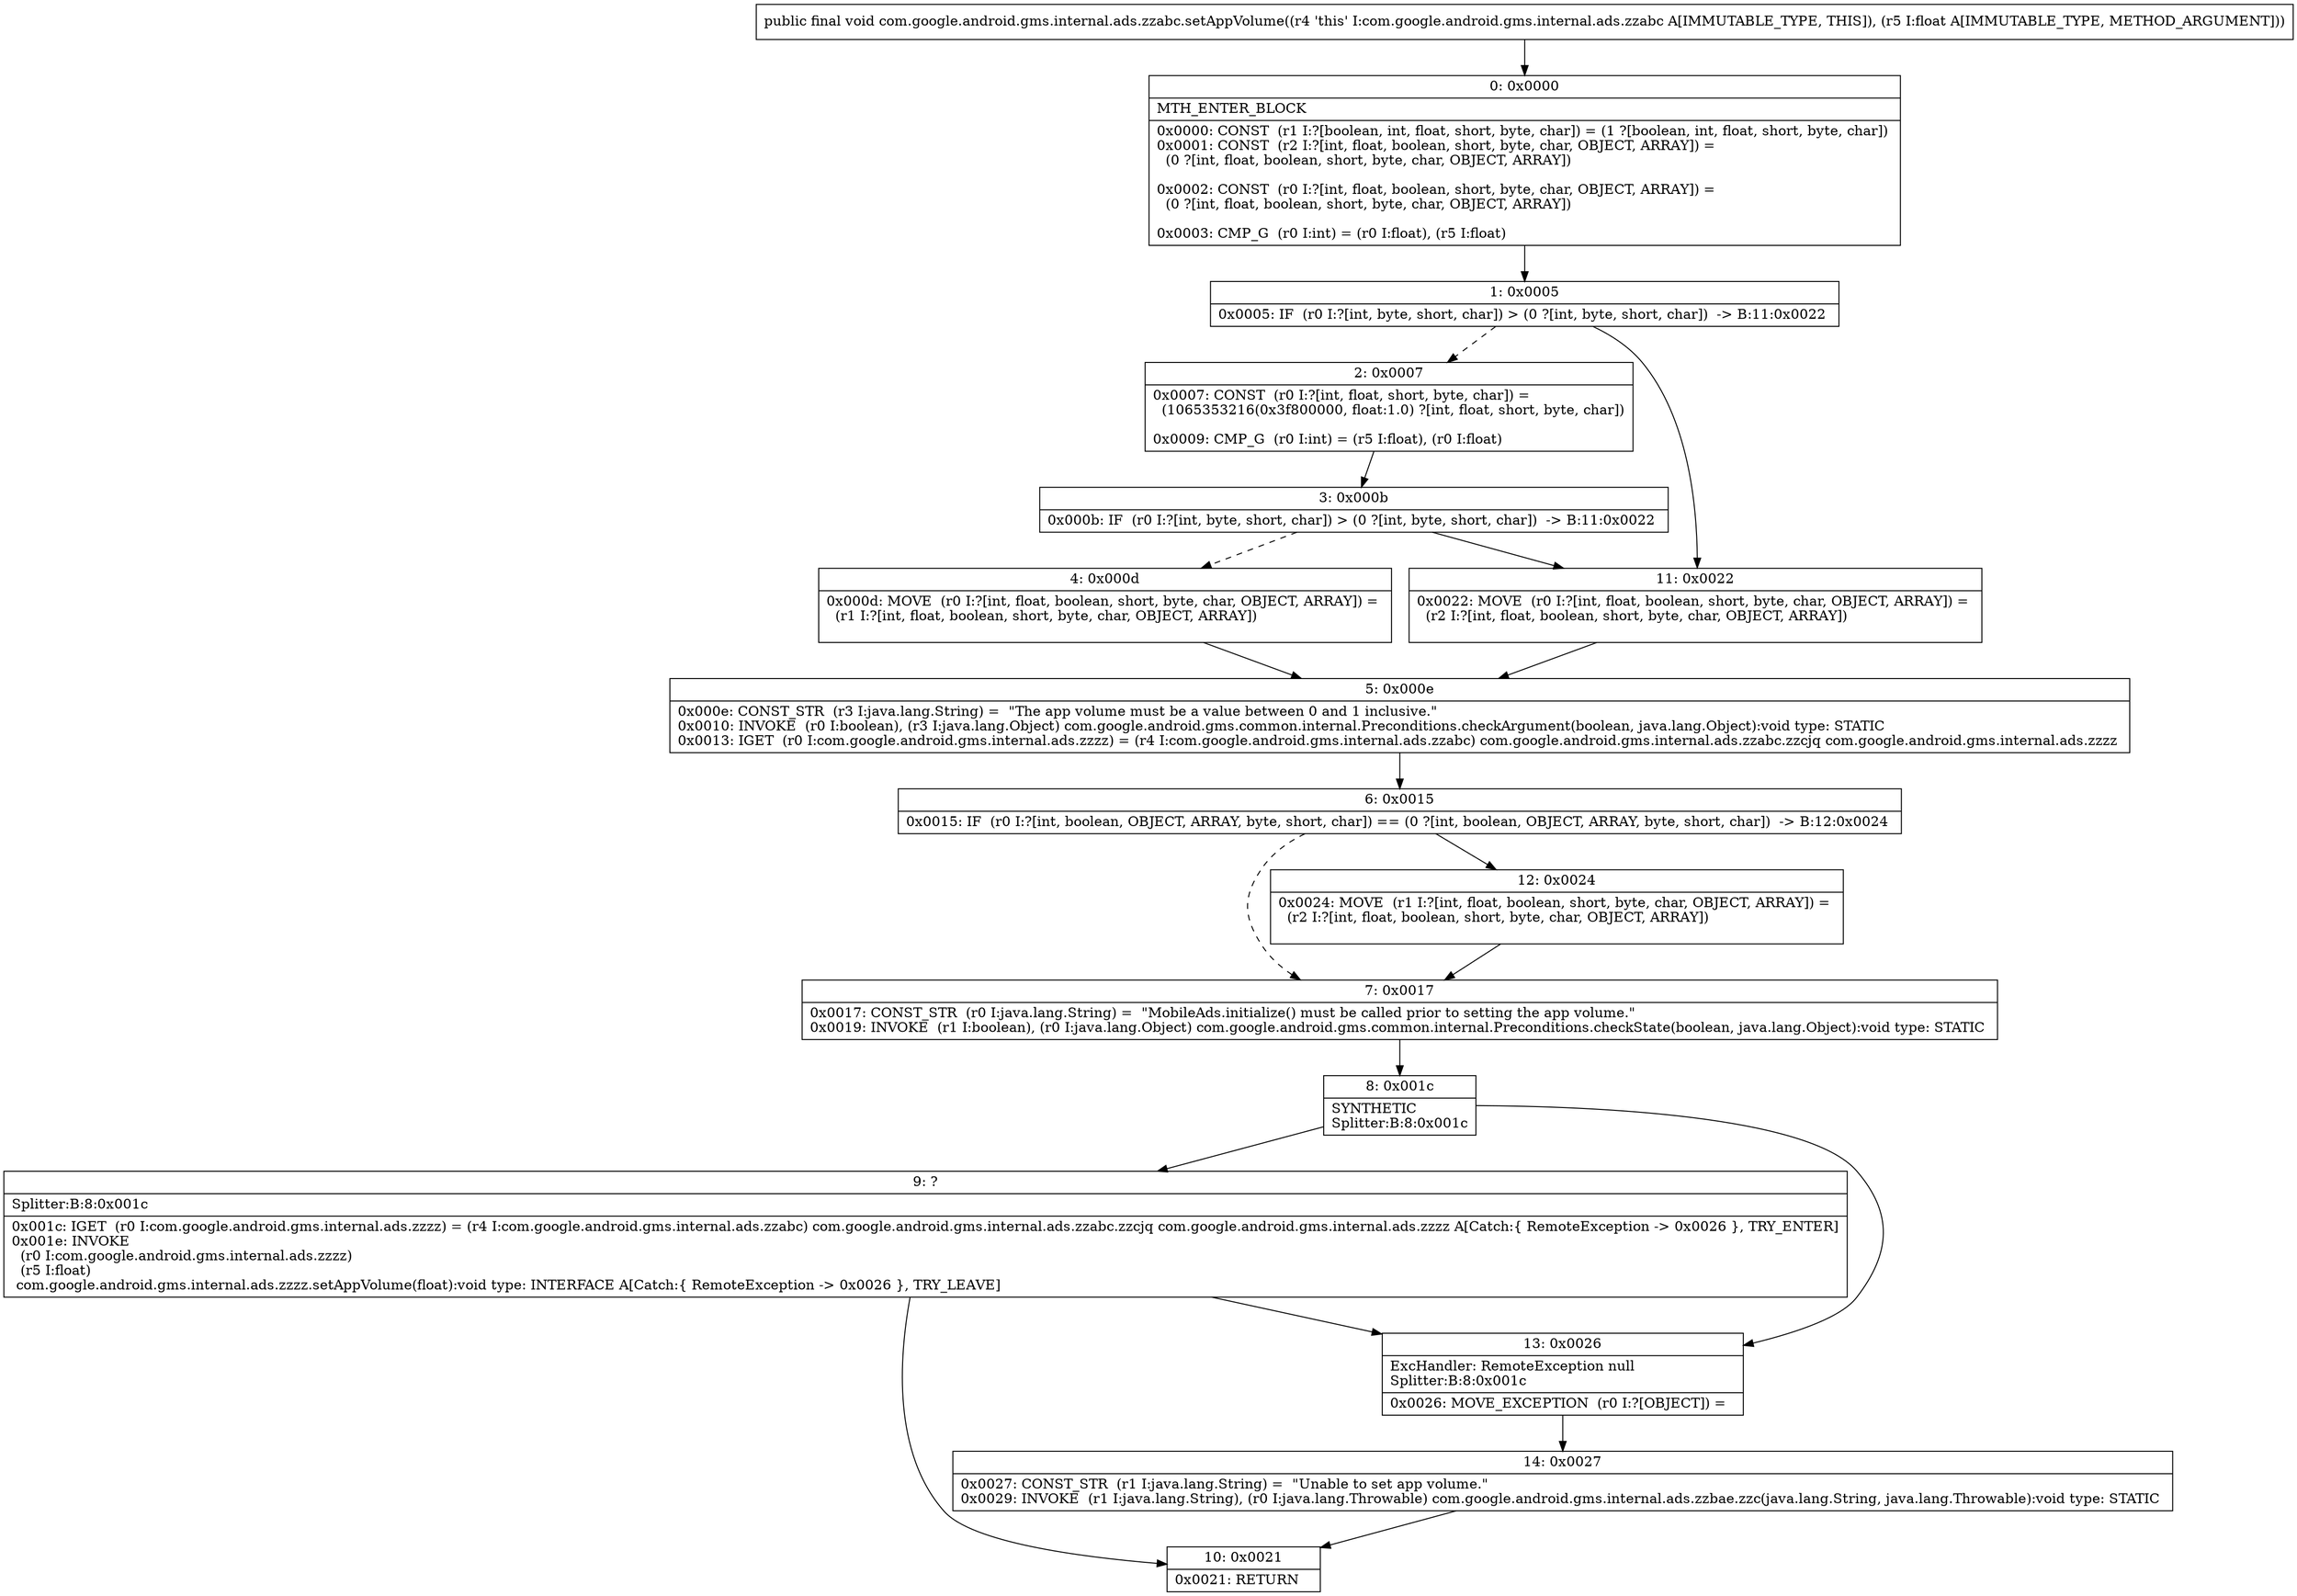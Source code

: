 digraph "CFG forcom.google.android.gms.internal.ads.zzabc.setAppVolume(F)V" {
Node_0 [shape=record,label="{0\:\ 0x0000|MTH_ENTER_BLOCK\l|0x0000: CONST  (r1 I:?[boolean, int, float, short, byte, char]) = (1 ?[boolean, int, float, short, byte, char]) \l0x0001: CONST  (r2 I:?[int, float, boolean, short, byte, char, OBJECT, ARRAY]) = \l  (0 ?[int, float, boolean, short, byte, char, OBJECT, ARRAY])\l \l0x0002: CONST  (r0 I:?[int, float, boolean, short, byte, char, OBJECT, ARRAY]) = \l  (0 ?[int, float, boolean, short, byte, char, OBJECT, ARRAY])\l \l0x0003: CMP_G  (r0 I:int) = (r0 I:float), (r5 I:float) \l}"];
Node_1 [shape=record,label="{1\:\ 0x0005|0x0005: IF  (r0 I:?[int, byte, short, char]) \> (0 ?[int, byte, short, char])  \-\> B:11:0x0022 \l}"];
Node_2 [shape=record,label="{2\:\ 0x0007|0x0007: CONST  (r0 I:?[int, float, short, byte, char]) = \l  (1065353216(0x3f800000, float:1.0) ?[int, float, short, byte, char])\l \l0x0009: CMP_G  (r0 I:int) = (r5 I:float), (r0 I:float) \l}"];
Node_3 [shape=record,label="{3\:\ 0x000b|0x000b: IF  (r0 I:?[int, byte, short, char]) \> (0 ?[int, byte, short, char])  \-\> B:11:0x0022 \l}"];
Node_4 [shape=record,label="{4\:\ 0x000d|0x000d: MOVE  (r0 I:?[int, float, boolean, short, byte, char, OBJECT, ARRAY]) = \l  (r1 I:?[int, float, boolean, short, byte, char, OBJECT, ARRAY])\l \l}"];
Node_5 [shape=record,label="{5\:\ 0x000e|0x000e: CONST_STR  (r3 I:java.lang.String) =  \"The app volume must be a value between 0 and 1 inclusive.\" \l0x0010: INVOKE  (r0 I:boolean), (r3 I:java.lang.Object) com.google.android.gms.common.internal.Preconditions.checkArgument(boolean, java.lang.Object):void type: STATIC \l0x0013: IGET  (r0 I:com.google.android.gms.internal.ads.zzzz) = (r4 I:com.google.android.gms.internal.ads.zzabc) com.google.android.gms.internal.ads.zzabc.zzcjq com.google.android.gms.internal.ads.zzzz \l}"];
Node_6 [shape=record,label="{6\:\ 0x0015|0x0015: IF  (r0 I:?[int, boolean, OBJECT, ARRAY, byte, short, char]) == (0 ?[int, boolean, OBJECT, ARRAY, byte, short, char])  \-\> B:12:0x0024 \l}"];
Node_7 [shape=record,label="{7\:\ 0x0017|0x0017: CONST_STR  (r0 I:java.lang.String) =  \"MobileAds.initialize() must be called prior to setting the app volume.\" \l0x0019: INVOKE  (r1 I:boolean), (r0 I:java.lang.Object) com.google.android.gms.common.internal.Preconditions.checkState(boolean, java.lang.Object):void type: STATIC \l}"];
Node_8 [shape=record,label="{8\:\ 0x001c|SYNTHETIC\lSplitter:B:8:0x001c\l}"];
Node_9 [shape=record,label="{9\:\ ?|Splitter:B:8:0x001c\l|0x001c: IGET  (r0 I:com.google.android.gms.internal.ads.zzzz) = (r4 I:com.google.android.gms.internal.ads.zzabc) com.google.android.gms.internal.ads.zzabc.zzcjq com.google.android.gms.internal.ads.zzzz A[Catch:\{ RemoteException \-\> 0x0026 \}, TRY_ENTER]\l0x001e: INVOKE  \l  (r0 I:com.google.android.gms.internal.ads.zzzz)\l  (r5 I:float)\l com.google.android.gms.internal.ads.zzzz.setAppVolume(float):void type: INTERFACE A[Catch:\{ RemoteException \-\> 0x0026 \}, TRY_LEAVE]\l}"];
Node_10 [shape=record,label="{10\:\ 0x0021|0x0021: RETURN   \l}"];
Node_11 [shape=record,label="{11\:\ 0x0022|0x0022: MOVE  (r0 I:?[int, float, boolean, short, byte, char, OBJECT, ARRAY]) = \l  (r2 I:?[int, float, boolean, short, byte, char, OBJECT, ARRAY])\l \l}"];
Node_12 [shape=record,label="{12\:\ 0x0024|0x0024: MOVE  (r1 I:?[int, float, boolean, short, byte, char, OBJECT, ARRAY]) = \l  (r2 I:?[int, float, boolean, short, byte, char, OBJECT, ARRAY])\l \l}"];
Node_13 [shape=record,label="{13\:\ 0x0026|ExcHandler: RemoteException null\lSplitter:B:8:0x001c\l|0x0026: MOVE_EXCEPTION  (r0 I:?[OBJECT]) =  \l}"];
Node_14 [shape=record,label="{14\:\ 0x0027|0x0027: CONST_STR  (r1 I:java.lang.String) =  \"Unable to set app volume.\" \l0x0029: INVOKE  (r1 I:java.lang.String), (r0 I:java.lang.Throwable) com.google.android.gms.internal.ads.zzbae.zzc(java.lang.String, java.lang.Throwable):void type: STATIC \l}"];
MethodNode[shape=record,label="{public final void com.google.android.gms.internal.ads.zzabc.setAppVolume((r4 'this' I:com.google.android.gms.internal.ads.zzabc A[IMMUTABLE_TYPE, THIS]), (r5 I:float A[IMMUTABLE_TYPE, METHOD_ARGUMENT])) }"];
MethodNode -> Node_0;
Node_0 -> Node_1;
Node_1 -> Node_2[style=dashed];
Node_1 -> Node_11;
Node_2 -> Node_3;
Node_3 -> Node_4[style=dashed];
Node_3 -> Node_11;
Node_4 -> Node_5;
Node_5 -> Node_6;
Node_6 -> Node_7[style=dashed];
Node_6 -> Node_12;
Node_7 -> Node_8;
Node_8 -> Node_9;
Node_8 -> Node_13;
Node_9 -> Node_10;
Node_9 -> Node_13;
Node_11 -> Node_5;
Node_12 -> Node_7;
Node_13 -> Node_14;
Node_14 -> Node_10;
}

